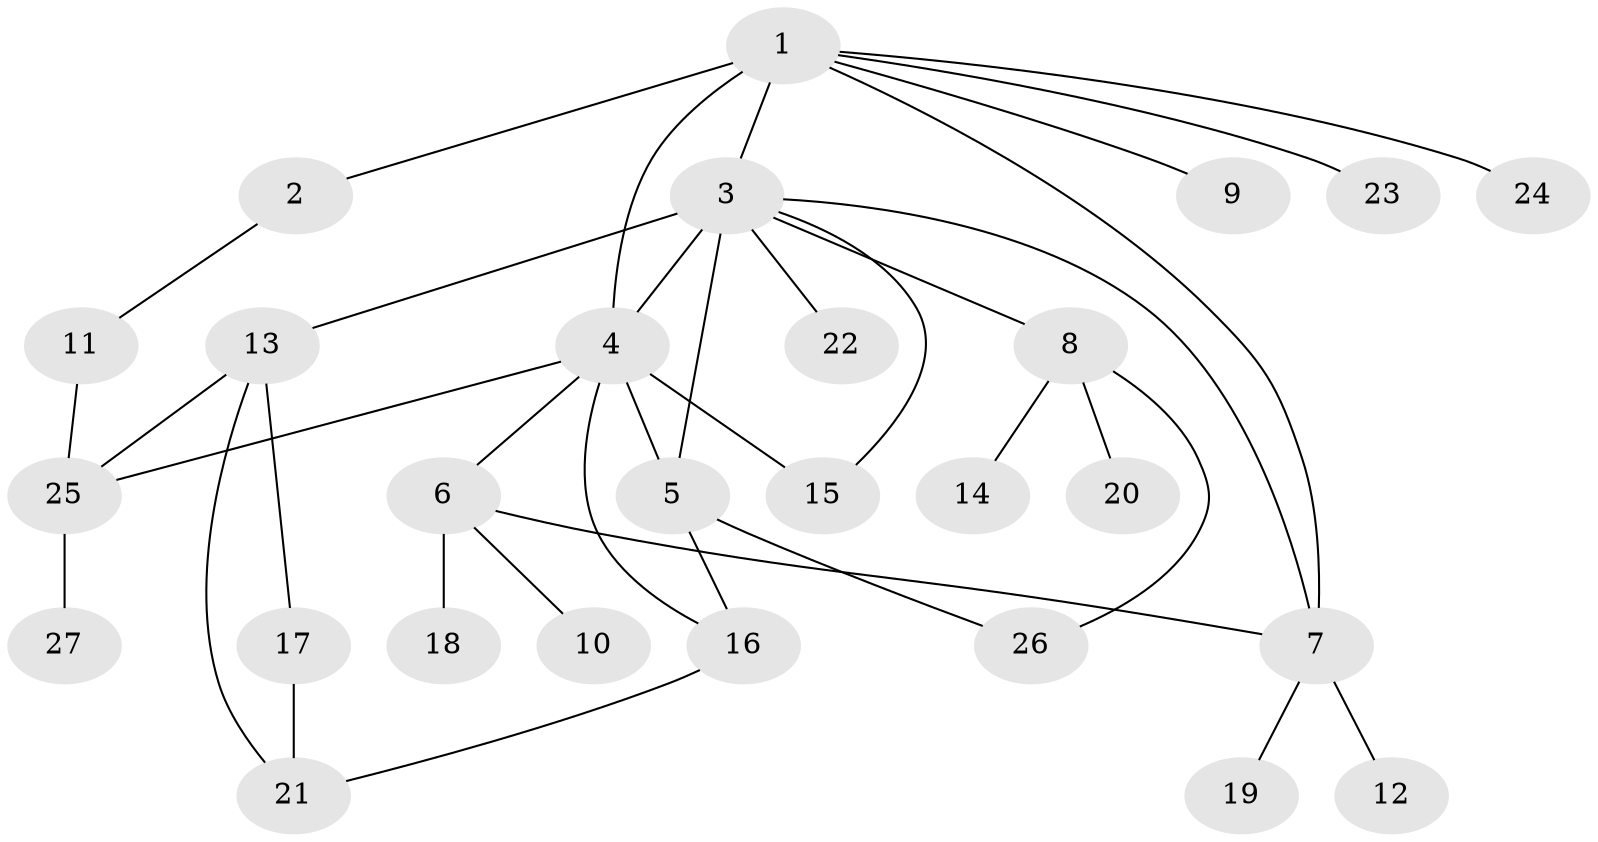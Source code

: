// original degree distribution, {9: 0.018867924528301886, 2: 0.2641509433962264, 23: 0.018867924528301886, 3: 0.1320754716981132, 5: 0.05660377358490566, 7: 0.018867924528301886, 1: 0.4339622641509434, 6: 0.018867924528301886, 4: 0.03773584905660377}
// Generated by graph-tools (version 1.1) at 2025/50/03/04/25 22:50:17]
// undirected, 27 vertices, 37 edges
graph export_dot {
  node [color=gray90,style=filled];
  1;
  2;
  3;
  4;
  5;
  6;
  7;
  8;
  9;
  10;
  11;
  12;
  13;
  14;
  15;
  16;
  17;
  18;
  19;
  20;
  21;
  22;
  23;
  24;
  25;
  26;
  27;
  1 -- 2 [weight=1.0];
  1 -- 3 [weight=2.0];
  1 -- 4 [weight=1.0];
  1 -- 7 [weight=1.0];
  1 -- 9 [weight=1.0];
  1 -- 23 [weight=1.0];
  1 -- 24 [weight=1.0];
  2 -- 11 [weight=1.0];
  3 -- 4 [weight=9.0];
  3 -- 5 [weight=1.0];
  3 -- 7 [weight=1.0];
  3 -- 8 [weight=2.0];
  3 -- 13 [weight=1.0];
  3 -- 15 [weight=2.0];
  3 -- 22 [weight=1.0];
  4 -- 5 [weight=1.0];
  4 -- 6 [weight=1.0];
  4 -- 15 [weight=1.0];
  4 -- 16 [weight=1.0];
  4 -- 25 [weight=1.0];
  5 -- 16 [weight=1.0];
  5 -- 26 [weight=1.0];
  6 -- 7 [weight=1.0];
  6 -- 10 [weight=1.0];
  6 -- 18 [weight=1.0];
  7 -- 12 [weight=1.0];
  7 -- 19 [weight=1.0];
  8 -- 14 [weight=1.0];
  8 -- 20 [weight=1.0];
  8 -- 26 [weight=1.0];
  11 -- 25 [weight=1.0];
  13 -- 17 [weight=1.0];
  13 -- 21 [weight=1.0];
  13 -- 25 [weight=1.0];
  16 -- 21 [weight=1.0];
  17 -- 21 [weight=1.0];
  25 -- 27 [weight=1.0];
}
